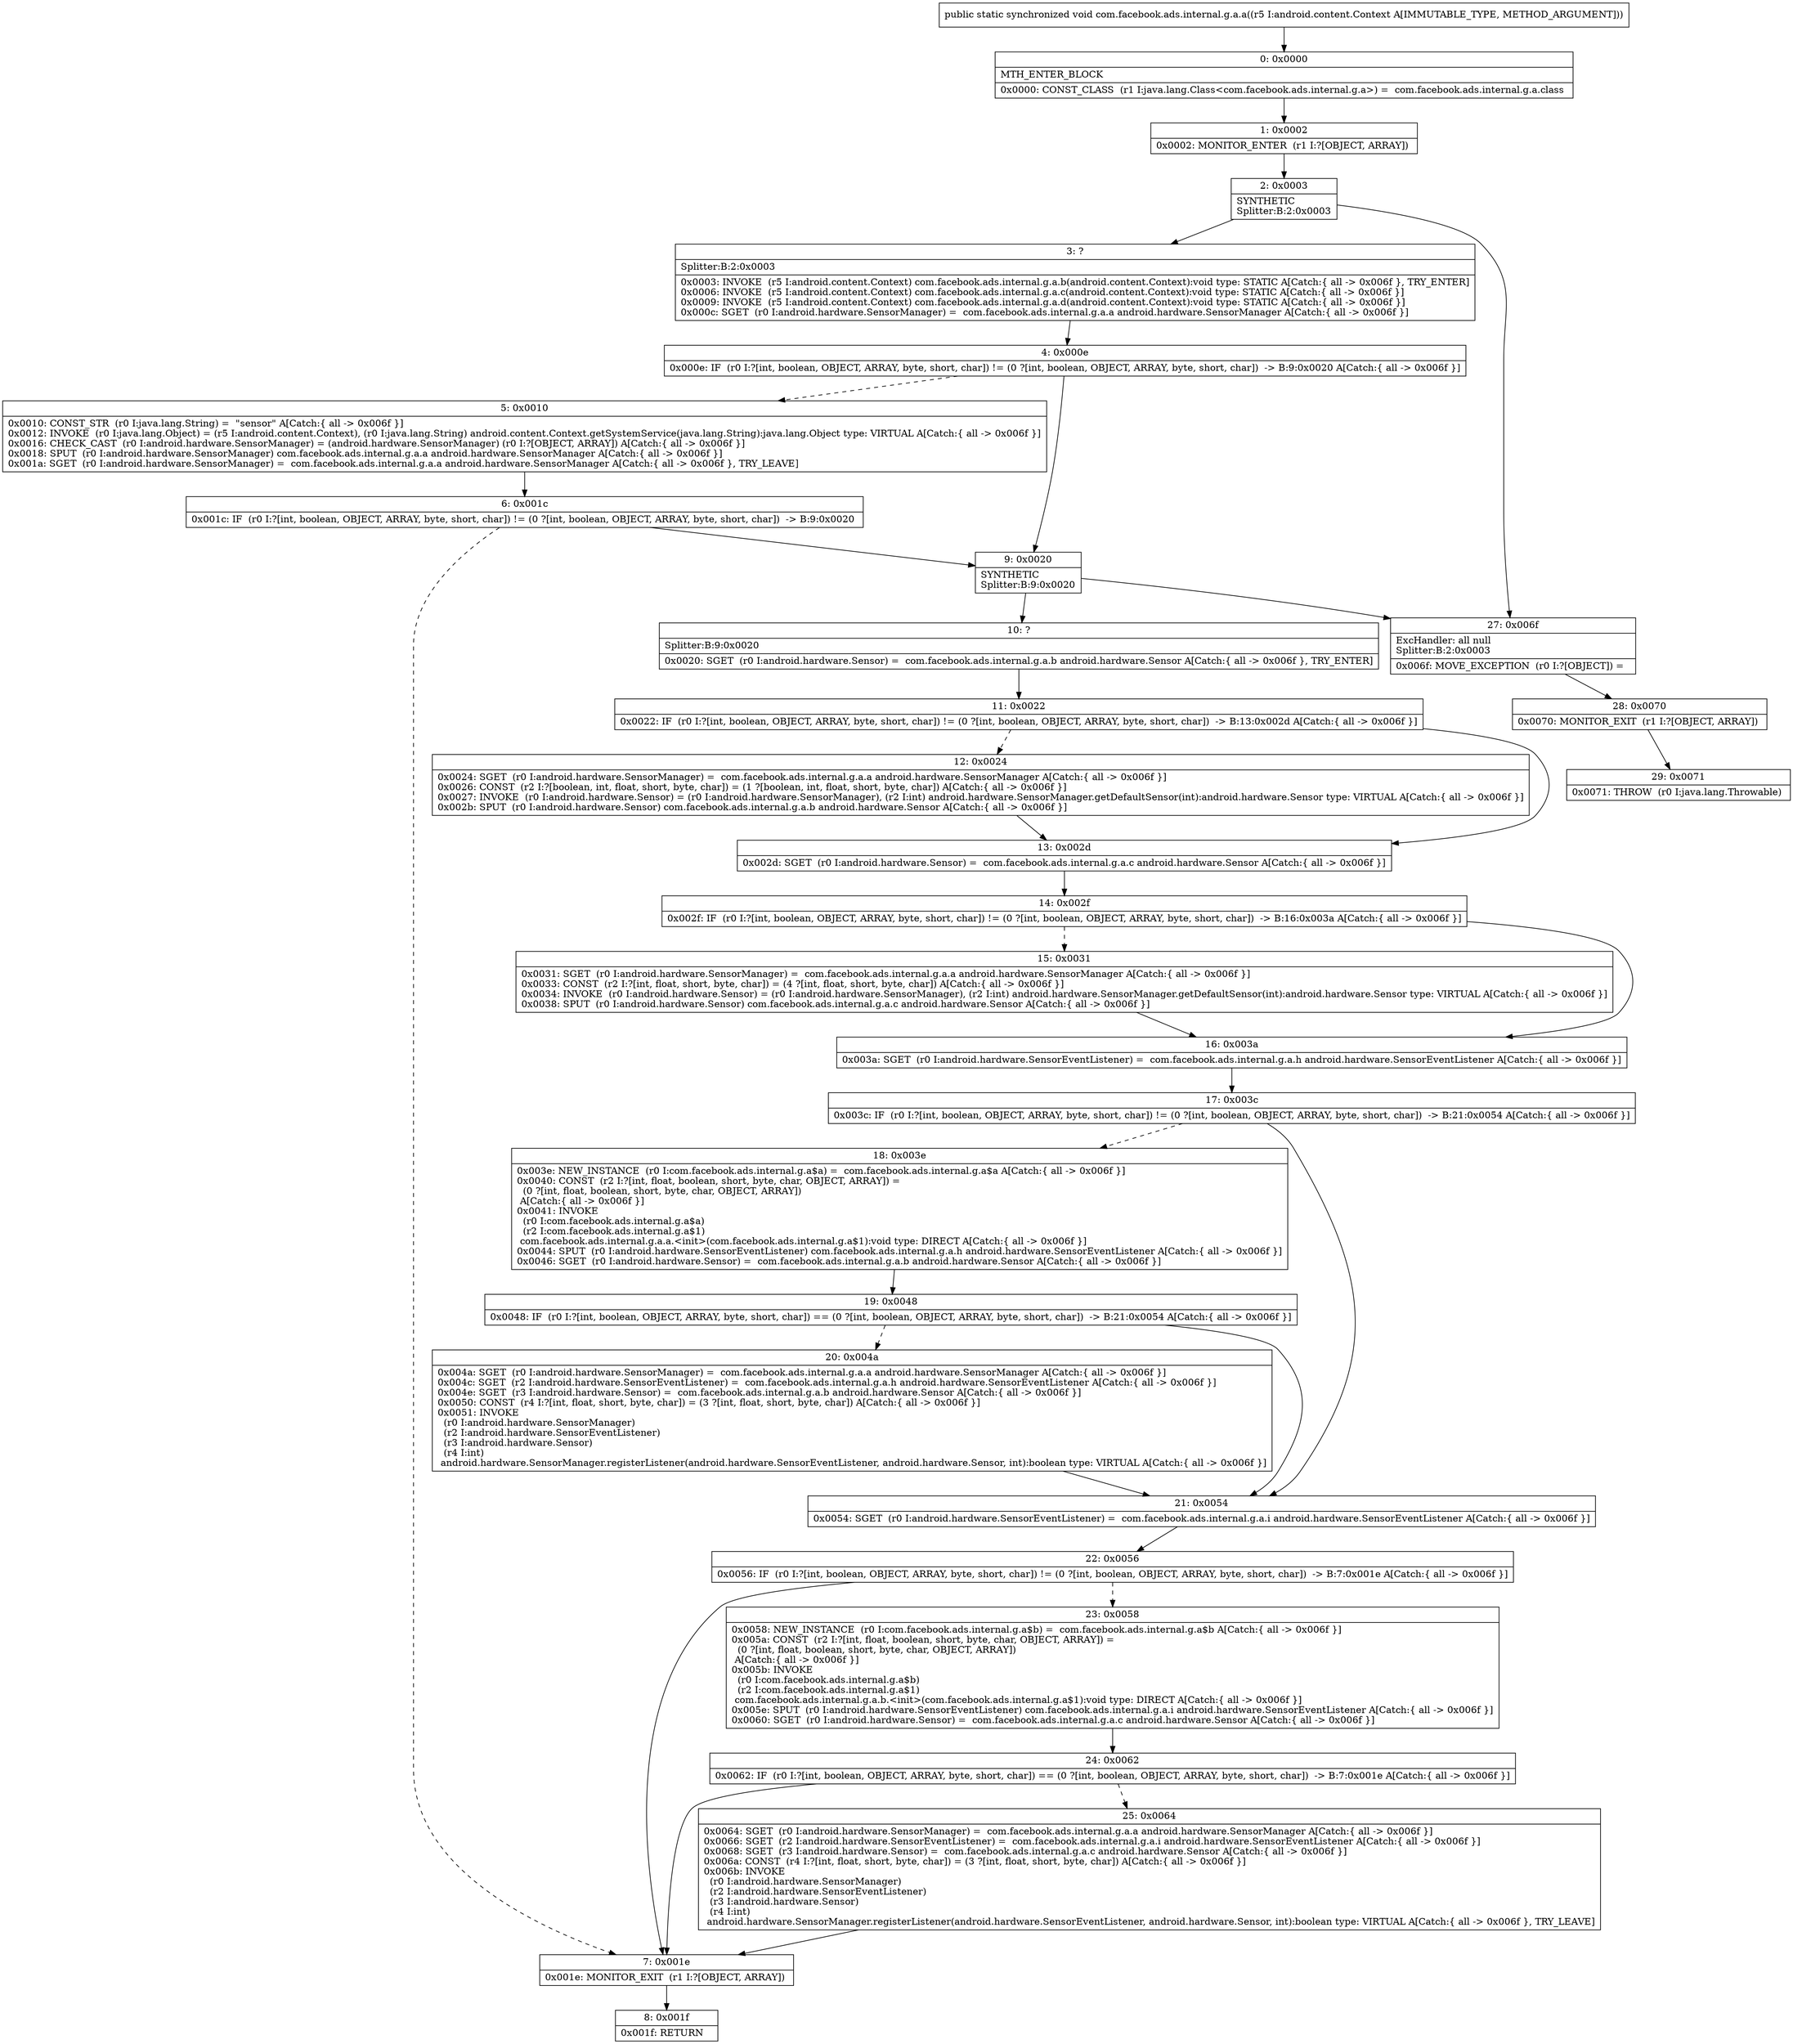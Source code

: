 digraph "CFG forcom.facebook.ads.internal.g.a.a(Landroid\/content\/Context;)V" {
Node_0 [shape=record,label="{0\:\ 0x0000|MTH_ENTER_BLOCK\l|0x0000: CONST_CLASS  (r1 I:java.lang.Class\<com.facebook.ads.internal.g.a\>) =  com.facebook.ads.internal.g.a.class \l}"];
Node_1 [shape=record,label="{1\:\ 0x0002|0x0002: MONITOR_ENTER  (r1 I:?[OBJECT, ARRAY]) \l}"];
Node_2 [shape=record,label="{2\:\ 0x0003|SYNTHETIC\lSplitter:B:2:0x0003\l}"];
Node_3 [shape=record,label="{3\:\ ?|Splitter:B:2:0x0003\l|0x0003: INVOKE  (r5 I:android.content.Context) com.facebook.ads.internal.g.a.b(android.content.Context):void type: STATIC A[Catch:\{ all \-\> 0x006f \}, TRY_ENTER]\l0x0006: INVOKE  (r5 I:android.content.Context) com.facebook.ads.internal.g.a.c(android.content.Context):void type: STATIC A[Catch:\{ all \-\> 0x006f \}]\l0x0009: INVOKE  (r5 I:android.content.Context) com.facebook.ads.internal.g.a.d(android.content.Context):void type: STATIC A[Catch:\{ all \-\> 0x006f \}]\l0x000c: SGET  (r0 I:android.hardware.SensorManager) =  com.facebook.ads.internal.g.a.a android.hardware.SensorManager A[Catch:\{ all \-\> 0x006f \}]\l}"];
Node_4 [shape=record,label="{4\:\ 0x000e|0x000e: IF  (r0 I:?[int, boolean, OBJECT, ARRAY, byte, short, char]) != (0 ?[int, boolean, OBJECT, ARRAY, byte, short, char])  \-\> B:9:0x0020 A[Catch:\{ all \-\> 0x006f \}]\l}"];
Node_5 [shape=record,label="{5\:\ 0x0010|0x0010: CONST_STR  (r0 I:java.lang.String) =  \"sensor\" A[Catch:\{ all \-\> 0x006f \}]\l0x0012: INVOKE  (r0 I:java.lang.Object) = (r5 I:android.content.Context), (r0 I:java.lang.String) android.content.Context.getSystemService(java.lang.String):java.lang.Object type: VIRTUAL A[Catch:\{ all \-\> 0x006f \}]\l0x0016: CHECK_CAST  (r0 I:android.hardware.SensorManager) = (android.hardware.SensorManager) (r0 I:?[OBJECT, ARRAY]) A[Catch:\{ all \-\> 0x006f \}]\l0x0018: SPUT  (r0 I:android.hardware.SensorManager) com.facebook.ads.internal.g.a.a android.hardware.SensorManager A[Catch:\{ all \-\> 0x006f \}]\l0x001a: SGET  (r0 I:android.hardware.SensorManager) =  com.facebook.ads.internal.g.a.a android.hardware.SensorManager A[Catch:\{ all \-\> 0x006f \}, TRY_LEAVE]\l}"];
Node_6 [shape=record,label="{6\:\ 0x001c|0x001c: IF  (r0 I:?[int, boolean, OBJECT, ARRAY, byte, short, char]) != (0 ?[int, boolean, OBJECT, ARRAY, byte, short, char])  \-\> B:9:0x0020 \l}"];
Node_7 [shape=record,label="{7\:\ 0x001e|0x001e: MONITOR_EXIT  (r1 I:?[OBJECT, ARRAY]) \l}"];
Node_8 [shape=record,label="{8\:\ 0x001f|0x001f: RETURN   \l}"];
Node_9 [shape=record,label="{9\:\ 0x0020|SYNTHETIC\lSplitter:B:9:0x0020\l}"];
Node_10 [shape=record,label="{10\:\ ?|Splitter:B:9:0x0020\l|0x0020: SGET  (r0 I:android.hardware.Sensor) =  com.facebook.ads.internal.g.a.b android.hardware.Sensor A[Catch:\{ all \-\> 0x006f \}, TRY_ENTER]\l}"];
Node_11 [shape=record,label="{11\:\ 0x0022|0x0022: IF  (r0 I:?[int, boolean, OBJECT, ARRAY, byte, short, char]) != (0 ?[int, boolean, OBJECT, ARRAY, byte, short, char])  \-\> B:13:0x002d A[Catch:\{ all \-\> 0x006f \}]\l}"];
Node_12 [shape=record,label="{12\:\ 0x0024|0x0024: SGET  (r0 I:android.hardware.SensorManager) =  com.facebook.ads.internal.g.a.a android.hardware.SensorManager A[Catch:\{ all \-\> 0x006f \}]\l0x0026: CONST  (r2 I:?[boolean, int, float, short, byte, char]) = (1 ?[boolean, int, float, short, byte, char]) A[Catch:\{ all \-\> 0x006f \}]\l0x0027: INVOKE  (r0 I:android.hardware.Sensor) = (r0 I:android.hardware.SensorManager), (r2 I:int) android.hardware.SensorManager.getDefaultSensor(int):android.hardware.Sensor type: VIRTUAL A[Catch:\{ all \-\> 0x006f \}]\l0x002b: SPUT  (r0 I:android.hardware.Sensor) com.facebook.ads.internal.g.a.b android.hardware.Sensor A[Catch:\{ all \-\> 0x006f \}]\l}"];
Node_13 [shape=record,label="{13\:\ 0x002d|0x002d: SGET  (r0 I:android.hardware.Sensor) =  com.facebook.ads.internal.g.a.c android.hardware.Sensor A[Catch:\{ all \-\> 0x006f \}]\l}"];
Node_14 [shape=record,label="{14\:\ 0x002f|0x002f: IF  (r0 I:?[int, boolean, OBJECT, ARRAY, byte, short, char]) != (0 ?[int, boolean, OBJECT, ARRAY, byte, short, char])  \-\> B:16:0x003a A[Catch:\{ all \-\> 0x006f \}]\l}"];
Node_15 [shape=record,label="{15\:\ 0x0031|0x0031: SGET  (r0 I:android.hardware.SensorManager) =  com.facebook.ads.internal.g.a.a android.hardware.SensorManager A[Catch:\{ all \-\> 0x006f \}]\l0x0033: CONST  (r2 I:?[int, float, short, byte, char]) = (4 ?[int, float, short, byte, char]) A[Catch:\{ all \-\> 0x006f \}]\l0x0034: INVOKE  (r0 I:android.hardware.Sensor) = (r0 I:android.hardware.SensorManager), (r2 I:int) android.hardware.SensorManager.getDefaultSensor(int):android.hardware.Sensor type: VIRTUAL A[Catch:\{ all \-\> 0x006f \}]\l0x0038: SPUT  (r0 I:android.hardware.Sensor) com.facebook.ads.internal.g.a.c android.hardware.Sensor A[Catch:\{ all \-\> 0x006f \}]\l}"];
Node_16 [shape=record,label="{16\:\ 0x003a|0x003a: SGET  (r0 I:android.hardware.SensorEventListener) =  com.facebook.ads.internal.g.a.h android.hardware.SensorEventListener A[Catch:\{ all \-\> 0x006f \}]\l}"];
Node_17 [shape=record,label="{17\:\ 0x003c|0x003c: IF  (r0 I:?[int, boolean, OBJECT, ARRAY, byte, short, char]) != (0 ?[int, boolean, OBJECT, ARRAY, byte, short, char])  \-\> B:21:0x0054 A[Catch:\{ all \-\> 0x006f \}]\l}"];
Node_18 [shape=record,label="{18\:\ 0x003e|0x003e: NEW_INSTANCE  (r0 I:com.facebook.ads.internal.g.a$a) =  com.facebook.ads.internal.g.a$a A[Catch:\{ all \-\> 0x006f \}]\l0x0040: CONST  (r2 I:?[int, float, boolean, short, byte, char, OBJECT, ARRAY]) = \l  (0 ?[int, float, boolean, short, byte, char, OBJECT, ARRAY])\l A[Catch:\{ all \-\> 0x006f \}]\l0x0041: INVOKE  \l  (r0 I:com.facebook.ads.internal.g.a$a)\l  (r2 I:com.facebook.ads.internal.g.a$1)\l com.facebook.ads.internal.g.a.a.\<init\>(com.facebook.ads.internal.g.a$1):void type: DIRECT A[Catch:\{ all \-\> 0x006f \}]\l0x0044: SPUT  (r0 I:android.hardware.SensorEventListener) com.facebook.ads.internal.g.a.h android.hardware.SensorEventListener A[Catch:\{ all \-\> 0x006f \}]\l0x0046: SGET  (r0 I:android.hardware.Sensor) =  com.facebook.ads.internal.g.a.b android.hardware.Sensor A[Catch:\{ all \-\> 0x006f \}]\l}"];
Node_19 [shape=record,label="{19\:\ 0x0048|0x0048: IF  (r0 I:?[int, boolean, OBJECT, ARRAY, byte, short, char]) == (0 ?[int, boolean, OBJECT, ARRAY, byte, short, char])  \-\> B:21:0x0054 A[Catch:\{ all \-\> 0x006f \}]\l}"];
Node_20 [shape=record,label="{20\:\ 0x004a|0x004a: SGET  (r0 I:android.hardware.SensorManager) =  com.facebook.ads.internal.g.a.a android.hardware.SensorManager A[Catch:\{ all \-\> 0x006f \}]\l0x004c: SGET  (r2 I:android.hardware.SensorEventListener) =  com.facebook.ads.internal.g.a.h android.hardware.SensorEventListener A[Catch:\{ all \-\> 0x006f \}]\l0x004e: SGET  (r3 I:android.hardware.Sensor) =  com.facebook.ads.internal.g.a.b android.hardware.Sensor A[Catch:\{ all \-\> 0x006f \}]\l0x0050: CONST  (r4 I:?[int, float, short, byte, char]) = (3 ?[int, float, short, byte, char]) A[Catch:\{ all \-\> 0x006f \}]\l0x0051: INVOKE  \l  (r0 I:android.hardware.SensorManager)\l  (r2 I:android.hardware.SensorEventListener)\l  (r3 I:android.hardware.Sensor)\l  (r4 I:int)\l android.hardware.SensorManager.registerListener(android.hardware.SensorEventListener, android.hardware.Sensor, int):boolean type: VIRTUAL A[Catch:\{ all \-\> 0x006f \}]\l}"];
Node_21 [shape=record,label="{21\:\ 0x0054|0x0054: SGET  (r0 I:android.hardware.SensorEventListener) =  com.facebook.ads.internal.g.a.i android.hardware.SensorEventListener A[Catch:\{ all \-\> 0x006f \}]\l}"];
Node_22 [shape=record,label="{22\:\ 0x0056|0x0056: IF  (r0 I:?[int, boolean, OBJECT, ARRAY, byte, short, char]) != (0 ?[int, boolean, OBJECT, ARRAY, byte, short, char])  \-\> B:7:0x001e A[Catch:\{ all \-\> 0x006f \}]\l}"];
Node_23 [shape=record,label="{23\:\ 0x0058|0x0058: NEW_INSTANCE  (r0 I:com.facebook.ads.internal.g.a$b) =  com.facebook.ads.internal.g.a$b A[Catch:\{ all \-\> 0x006f \}]\l0x005a: CONST  (r2 I:?[int, float, boolean, short, byte, char, OBJECT, ARRAY]) = \l  (0 ?[int, float, boolean, short, byte, char, OBJECT, ARRAY])\l A[Catch:\{ all \-\> 0x006f \}]\l0x005b: INVOKE  \l  (r0 I:com.facebook.ads.internal.g.a$b)\l  (r2 I:com.facebook.ads.internal.g.a$1)\l com.facebook.ads.internal.g.a.b.\<init\>(com.facebook.ads.internal.g.a$1):void type: DIRECT A[Catch:\{ all \-\> 0x006f \}]\l0x005e: SPUT  (r0 I:android.hardware.SensorEventListener) com.facebook.ads.internal.g.a.i android.hardware.SensorEventListener A[Catch:\{ all \-\> 0x006f \}]\l0x0060: SGET  (r0 I:android.hardware.Sensor) =  com.facebook.ads.internal.g.a.c android.hardware.Sensor A[Catch:\{ all \-\> 0x006f \}]\l}"];
Node_24 [shape=record,label="{24\:\ 0x0062|0x0062: IF  (r0 I:?[int, boolean, OBJECT, ARRAY, byte, short, char]) == (0 ?[int, boolean, OBJECT, ARRAY, byte, short, char])  \-\> B:7:0x001e A[Catch:\{ all \-\> 0x006f \}]\l}"];
Node_25 [shape=record,label="{25\:\ 0x0064|0x0064: SGET  (r0 I:android.hardware.SensorManager) =  com.facebook.ads.internal.g.a.a android.hardware.SensorManager A[Catch:\{ all \-\> 0x006f \}]\l0x0066: SGET  (r2 I:android.hardware.SensorEventListener) =  com.facebook.ads.internal.g.a.i android.hardware.SensorEventListener A[Catch:\{ all \-\> 0x006f \}]\l0x0068: SGET  (r3 I:android.hardware.Sensor) =  com.facebook.ads.internal.g.a.c android.hardware.Sensor A[Catch:\{ all \-\> 0x006f \}]\l0x006a: CONST  (r4 I:?[int, float, short, byte, char]) = (3 ?[int, float, short, byte, char]) A[Catch:\{ all \-\> 0x006f \}]\l0x006b: INVOKE  \l  (r0 I:android.hardware.SensorManager)\l  (r2 I:android.hardware.SensorEventListener)\l  (r3 I:android.hardware.Sensor)\l  (r4 I:int)\l android.hardware.SensorManager.registerListener(android.hardware.SensorEventListener, android.hardware.Sensor, int):boolean type: VIRTUAL A[Catch:\{ all \-\> 0x006f \}, TRY_LEAVE]\l}"];
Node_27 [shape=record,label="{27\:\ 0x006f|ExcHandler: all null\lSplitter:B:2:0x0003\l|0x006f: MOVE_EXCEPTION  (r0 I:?[OBJECT]) =  \l}"];
Node_28 [shape=record,label="{28\:\ 0x0070|0x0070: MONITOR_EXIT  (r1 I:?[OBJECT, ARRAY]) \l}"];
Node_29 [shape=record,label="{29\:\ 0x0071|0x0071: THROW  (r0 I:java.lang.Throwable) \l}"];
MethodNode[shape=record,label="{public static synchronized void com.facebook.ads.internal.g.a.a((r5 I:android.content.Context A[IMMUTABLE_TYPE, METHOD_ARGUMENT])) }"];
MethodNode -> Node_0;
Node_0 -> Node_1;
Node_1 -> Node_2;
Node_2 -> Node_3;
Node_2 -> Node_27;
Node_3 -> Node_4;
Node_4 -> Node_5[style=dashed];
Node_4 -> Node_9;
Node_5 -> Node_6;
Node_6 -> Node_7[style=dashed];
Node_6 -> Node_9;
Node_7 -> Node_8;
Node_9 -> Node_10;
Node_9 -> Node_27;
Node_10 -> Node_11;
Node_11 -> Node_12[style=dashed];
Node_11 -> Node_13;
Node_12 -> Node_13;
Node_13 -> Node_14;
Node_14 -> Node_15[style=dashed];
Node_14 -> Node_16;
Node_15 -> Node_16;
Node_16 -> Node_17;
Node_17 -> Node_18[style=dashed];
Node_17 -> Node_21;
Node_18 -> Node_19;
Node_19 -> Node_20[style=dashed];
Node_19 -> Node_21;
Node_20 -> Node_21;
Node_21 -> Node_22;
Node_22 -> Node_7;
Node_22 -> Node_23[style=dashed];
Node_23 -> Node_24;
Node_24 -> Node_7;
Node_24 -> Node_25[style=dashed];
Node_25 -> Node_7;
Node_27 -> Node_28;
Node_28 -> Node_29;
}

